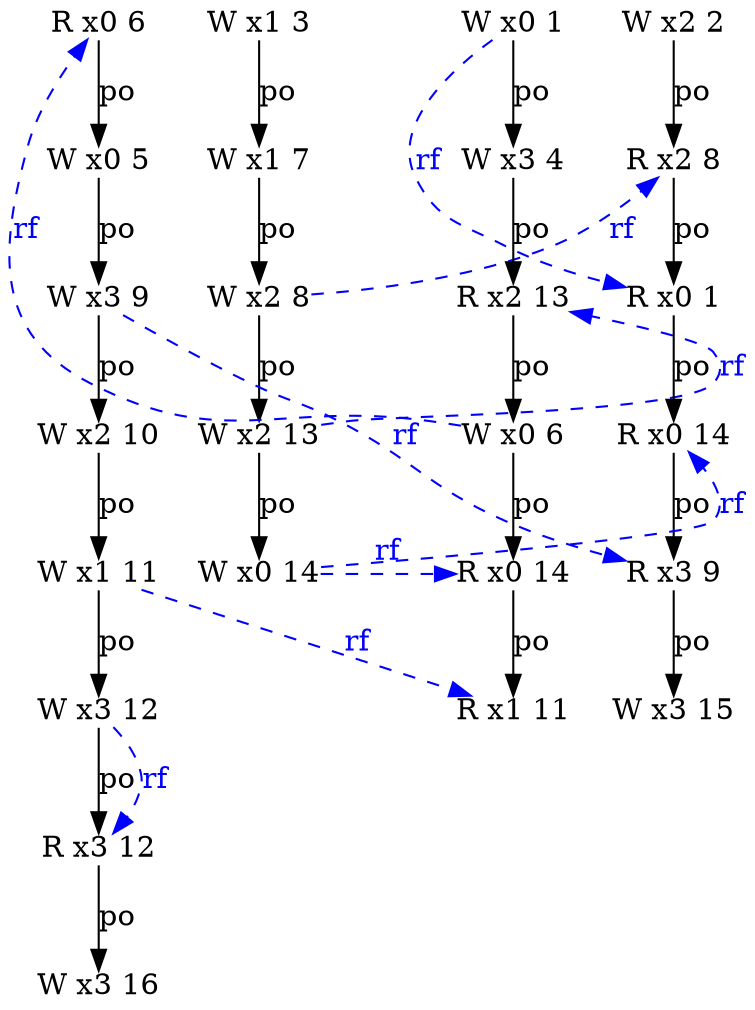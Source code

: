 digraph g {
  n0_7 [type=W,loc=3,th=0,idx=7,label="W x3 16",pos="0,-7!",shape=plain];
  n2_0 [type=W,loc=2,th=2,idx=0,label="W x2 2",pos="2,0!",shape=plain];
  n2_3 [type=R,loc=0,th=2,idx=3,label="R x0 14",pos="2,-3!",shape=plain];
  n0_6 [type=R,loc=3,th=0,idx=6,label="R x3 12",pos="0,-6!",shape=plain];
  n0_3 [type=W,loc=2,th=0,idx=3,label="W x2 10",pos="0,-3!",shape=plain];
  n3_1 [type=W,loc=1,th=3,idx=1,label="W x1 7",pos="3,-1!",shape=plain];
  n3_2 [type=W,loc=2,th=3,idx=2,label="W x2 8",pos="3,-2!",shape=plain];
  n1_3 [type=W,loc=0,th=1,idx=3,label="W x0 6",pos="1,-3!",shape=plain];
  n2_5 [type=W,loc=3,th=2,idx=5,label="W x3 15",pos="2,-5!",shape=plain];
  n1_5 [type=R,loc=1,th=1,idx=5,label="R x1 11",pos="1,-5!",shape=plain];
  n0_2 [type=W,loc=3,th=0,idx=2,label="W x3 9",pos="0,-2!",shape=plain];
  n3_4 [type=W,loc=0,th=3,idx=4,label="W x0 14",pos="3,-4!",shape=plain];
  n1_2 [type=R,loc=2,th=1,idx=2,label="R x2 13",pos="1,-2!",shape=plain];
  n3_3 [type=W,loc=2,th=3,idx=3,label="W x2 13",pos="3,-3!",shape=plain];
  n0_0 [type=R,loc=0,th=0,idx=0,label="R x0 6",pos="0,0!",shape=plain];
  n2_4 [type=R,loc=3,th=2,idx=4,label="R x3 9",pos="2,-4!",shape=plain];
  n2_2 [type=R,loc=0,th=2,idx=2,label="R x0 1",pos="2,-2!",shape=plain];
  n1_0 [type=W,loc=0,th=1,idx=0,label="W x0 1",pos="1,0!",shape=plain];
  n2_1 [type=R,loc=2,th=2,idx=1,label="R x2 8",pos="2,-1!",shape=plain];
  n0_1 [type=W,loc=0,th=0,idx=1,label="W x0 5",pos="0,-1!",shape=plain];
  n0_4 [type=W,loc=1,th=0,idx=4,label="W x1 11",pos="0,-4!",shape=plain];
  n1_4 [type=R,loc=0,th=1,idx=4,label="R x0 14",pos="1,-4!",shape=plain];
  n0_5 [type=W,loc=3,th=0,idx=5,label="W x3 12",pos="0,-5!",shape=plain];
  n1_1 [type=W,loc=3,th=1,idx=1,label="W x3 4",pos="1,-1!",shape=plain];
  n3_0 [type=W,loc=1,th=3,idx=0,label="W x1 3",pos="3,0!",shape=plain];
  n2_3 -> n2_4 [label="po"];
  n2_0 -> n2_1 [label="po"];
  n2_2 -> n2_3 [label="po"];
  n3_1 -> n3_2 [label="po"];
  n2_4 -> n2_5 [label="po"];
  n3_0 -> n3_1 [label="po"];
  n1_2 -> n1_3 [label="po"];
  n1_0 -> n1_1 [label="po"];
  n0_6 -> n0_7 [label="po"];
  n0_1 -> n0_2 [label="po"];
  n1_3 -> n1_4 [label="po"];
  n0_4 -> n0_5 [label="po"];
  n2_1 -> n2_2 [label="po"];
  n1_4 -> n1_5 [label="po"];
  n0_3 -> n0_4 [label="po"];
  n0_0 -> n0_1 [label="po"];
  n0_2 -> n0_3 [label="po"];
  n3_2 -> n3_3 [label="po"];
  n3_3 -> n3_4 [label="po"];
  n0_5 -> n0_6 [label="po"];
  n1_1 -> n1_2 [label="po"];
  n1_0 -> n2_2 [from_th=1,to_th=2,from_idx=0,to_idx=2,constraint=false,style=dashed,label="rf",fontcolor=blue,color=blue];
  n0_4 -> n1_5 [from_th=0,to_th=1,from_idx=4,to_idx=5,constraint=false,style=dashed,label="rf",fontcolor=blue,color=blue];
  n0_5 -> n0_6 [from_th=0,to_th=0,from_idx=5,to_idx=6,constraint=false,style=dashed,label="rf",fontcolor=blue,color=blue];
  n3_3 -> n1_2 [from_th=3,to_th=1,from_idx=3,to_idx=2,constraint=false,style=dashed,label="rf",fontcolor=blue,color=blue];
  n1_3 -> n0_0 [from_th=1,to_th=0,from_idx=3,to_idx=0,constraint=false,style=dashed,label="rf",fontcolor=blue,color=blue];
  n3_4 -> n2_3 [from_th=3,to_th=2,from_idx=4,to_idx=3,constraint=false,style=dashed,label="rf",fontcolor=blue,color=blue];
  n3_4 -> n1_4 [from_th=3,to_th=1,from_idx=4,to_idx=4,constraint=false,style=dashed,label="rf",fontcolor=blue,color=blue];
  n3_2 -> n2_1 [from_th=3,to_th=2,from_idx=2,to_idx=1,constraint=false,style=dashed,label="rf",fontcolor=blue,color=blue];
  n0_2 -> n2_4 [from_th=0,to_th=2,from_idx=2,to_idx=4,constraint=false,style=dashed,label="rf",fontcolor=blue,color=blue];
}
